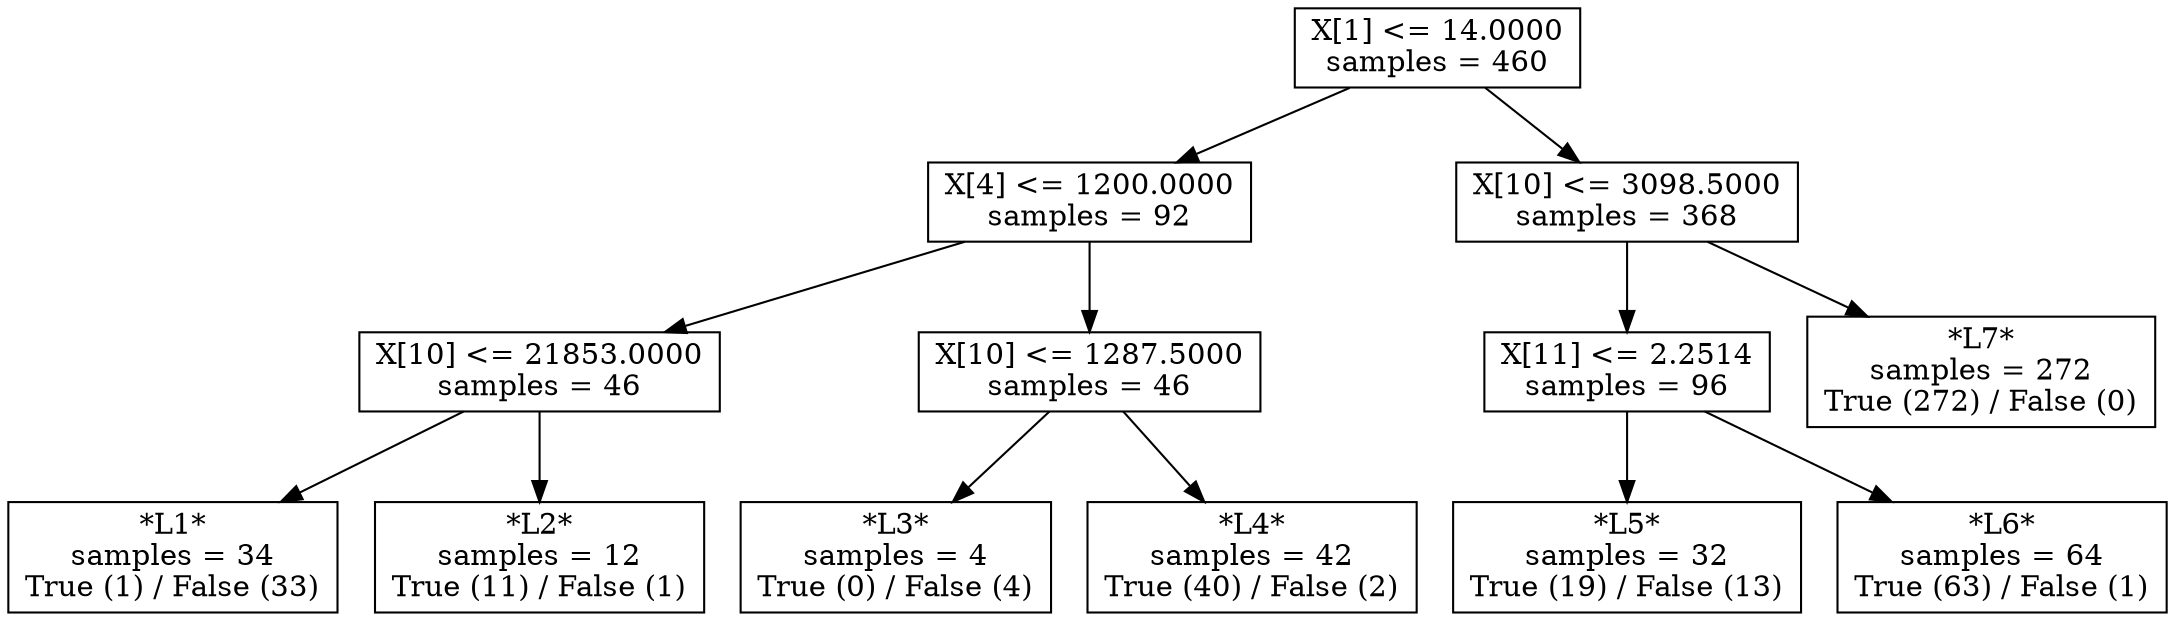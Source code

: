 digraph Tree {
0 [label="X[1] <= 14.0000\nsamples = 460", shape="box"] ;
1 [label="X[4] <= 1200.0000\nsamples = 92", shape="box"] ;
0 -> 1 ;
2 [label="X[10] <= 21853.0000\nsamples = 46", shape="box"] ;
1 -> 2 ;
3 [label="*L1*\nsamples = 34\nTrue (1) / False (33)", shape="box"] ;
2 -> 3 ;
4 [label="*L2*\nsamples = 12\nTrue (11) / False (1)", shape="box"] ;
2 -> 4 ;
5 [label="X[10] <= 1287.5000\nsamples = 46", shape="box"] ;
1 -> 5 ;
6 [label="*L3*\nsamples = 4\nTrue (0) / False (4)", shape="box"] ;
5 -> 6 ;
7 [label="*L4*\nsamples = 42\nTrue (40) / False (2)", shape="box"] ;
5 -> 7 ;
8 [label="X[10] <= 3098.5000\nsamples = 368", shape="box"] ;
0 -> 8 ;
9 [label="X[11] <= 2.2514\nsamples = 96", shape="box"] ;
8 -> 9 ;
10 [label="*L5*\nsamples = 32\nTrue (19) / False (13)", shape="box"] ;
9 -> 10 ;
11 [label="*L6*\nsamples = 64\nTrue (63) / False (1)", shape="box"] ;
9 -> 11 ;
12 [label="*L7*\nsamples = 272\nTrue (272) / False (0)", shape="box"] ;
8 -> 12 ;
}
